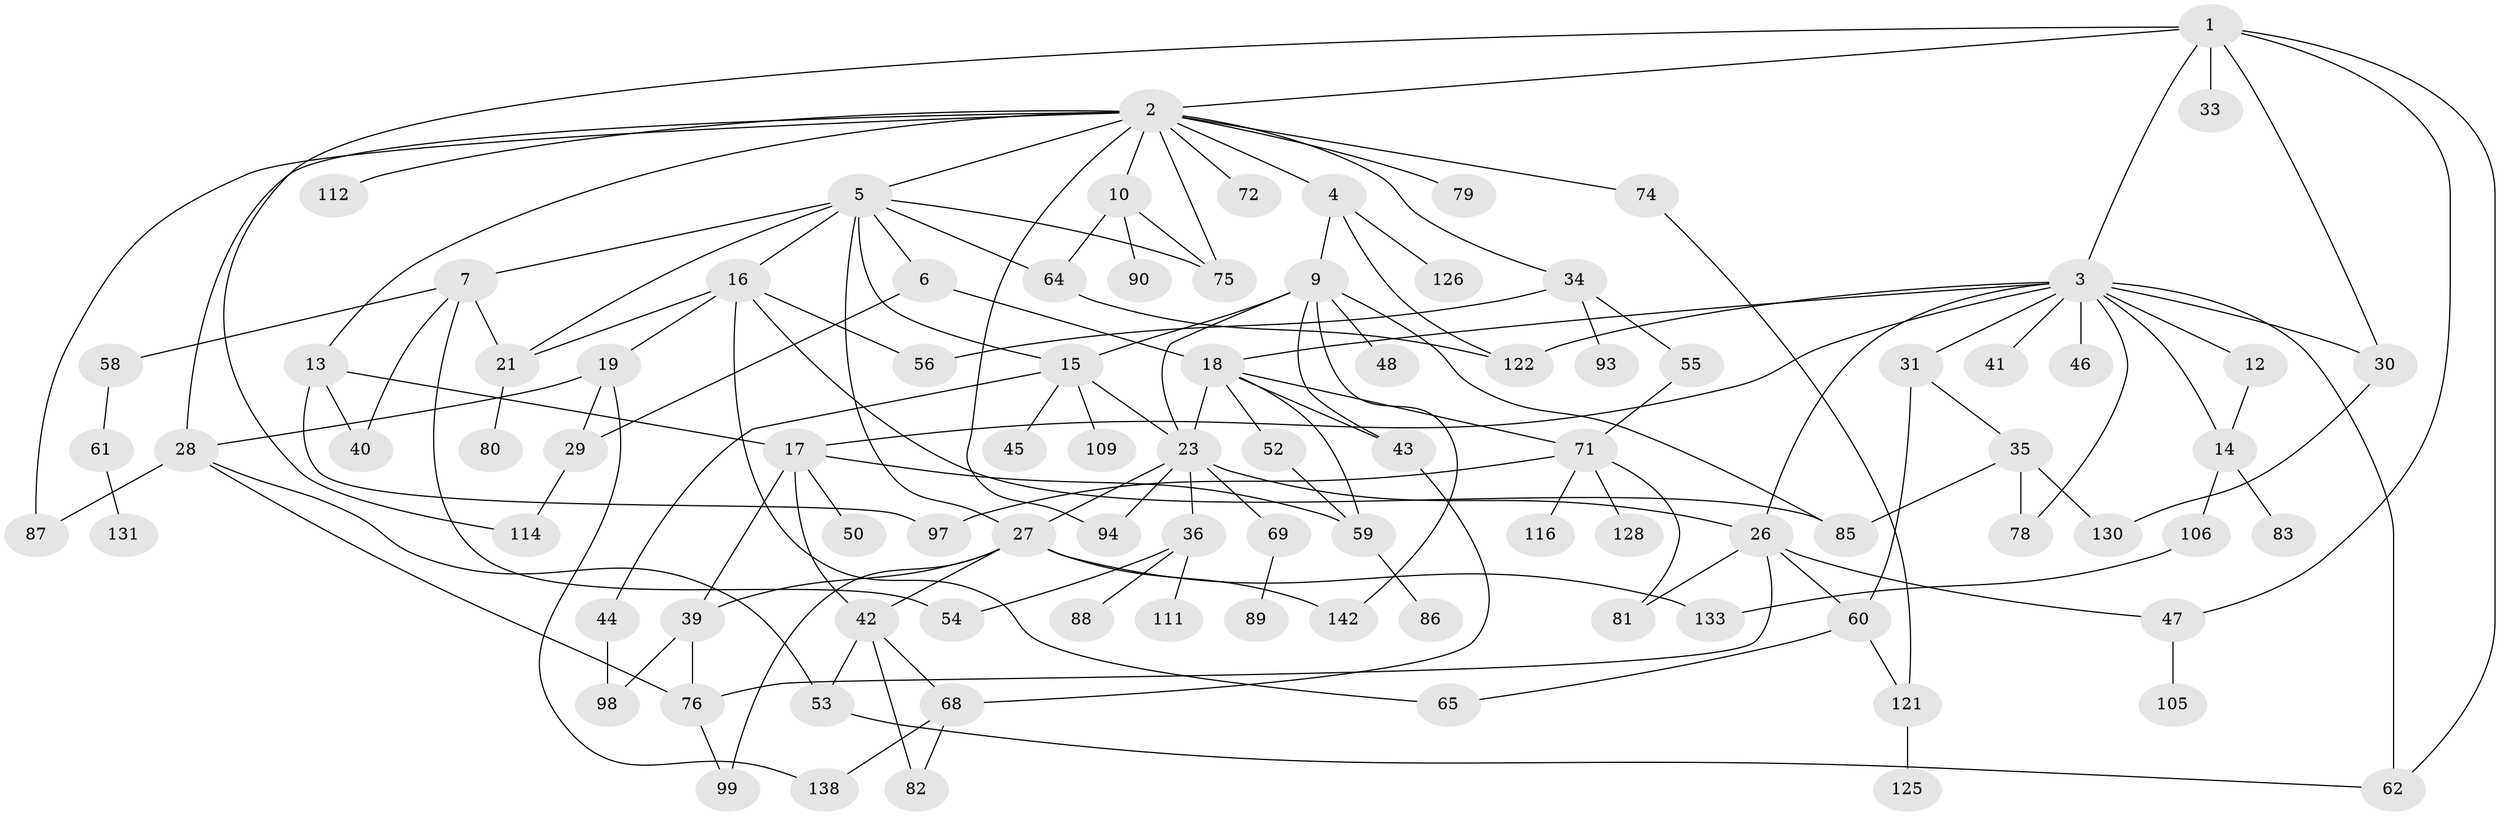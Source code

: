 // original degree distribution, {6: 0.02112676056338028, 7: 0.02112676056338028, 4: 0.11971830985915492, 2: 0.33098591549295775, 5: 0.07042253521126761, 9: 0.007042253521126761, 8: 0.007042253521126761, 3: 0.20422535211267606, 1: 0.21830985915492956}
// Generated by graph-tools (version 1.1) at 2025/41/03/06/25 10:41:28]
// undirected, 93 vertices, 144 edges
graph export_dot {
graph [start="1"]
  node [color=gray90,style=filled];
  1 [super="+141"];
  2 [super="+8"];
  3 [super="+11"];
  4 [super="+96"];
  5 [super="+77"];
  6 [super="+24"];
  7;
  9 [super="+49"];
  10 [super="+32"];
  12;
  13 [super="+38"];
  14 [super="+57"];
  15 [super="+103"];
  16 [super="+22"];
  17 [super="+20"];
  18 [super="+104"];
  19 [super="+123"];
  21 [super="+95"];
  23 [super="+25"];
  26 [super="+67"];
  27 [super="+84"];
  28 [super="+127"];
  29;
  30 [super="+118"];
  31 [super="+51"];
  33;
  34 [super="+37"];
  35;
  36 [super="+63"];
  39;
  40 [super="+139"];
  41;
  42;
  43;
  44;
  45;
  46;
  47 [super="+73"];
  48;
  50 [super="+115"];
  52;
  53 [super="+119"];
  54 [super="+134"];
  55 [super="+132"];
  56 [super="+70"];
  58;
  59 [super="+91"];
  60 [super="+102"];
  61 [super="+137"];
  62;
  64 [super="+66"];
  65;
  68 [super="+124"];
  69;
  71 [super="+107"];
  72;
  74;
  75;
  76 [super="+113"];
  78;
  79;
  80;
  81;
  82;
  83 [super="+92"];
  85;
  86;
  87 [super="+100"];
  88;
  89 [super="+140"];
  90 [super="+117"];
  93 [super="+120"];
  94;
  97 [super="+108"];
  98 [super="+101"];
  99 [super="+110"];
  105;
  106 [super="+135"];
  109;
  111;
  112;
  114 [super="+129"];
  116;
  121 [super="+136"];
  122;
  125;
  126;
  128;
  130;
  131;
  133;
  138;
  142;
  1 -- 2;
  1 -- 3;
  1 -- 33;
  1 -- 47;
  1 -- 62;
  1 -- 30;
  1 -- 114;
  2 -- 4;
  2 -- 5;
  2 -- 28;
  2 -- 79;
  2 -- 87;
  2 -- 34;
  2 -- 72;
  2 -- 10;
  2 -- 74;
  2 -- 75;
  2 -- 13;
  2 -- 112;
  2 -- 94;
  3 -- 12;
  3 -- 18;
  3 -- 30;
  3 -- 31;
  3 -- 41;
  3 -- 46;
  3 -- 14;
  3 -- 78;
  3 -- 122;
  3 -- 62;
  3 -- 17;
  3 -- 26;
  4 -- 9;
  4 -- 126;
  4 -- 122;
  5 -- 6;
  5 -- 7;
  5 -- 15;
  5 -- 16;
  5 -- 64;
  5 -- 21;
  5 -- 75;
  5 -- 27;
  6 -- 18;
  6 -- 29;
  7 -- 58;
  7 -- 54;
  7 -- 40;
  7 -- 21;
  9 -- 23;
  9 -- 48;
  9 -- 142;
  9 -- 43;
  9 -- 85;
  9 -- 15;
  10 -- 64;
  10 -- 90;
  10 -- 75;
  12 -- 14;
  13 -- 17;
  13 -- 97;
  13 -- 40;
  14 -- 83;
  14 -- 106;
  15 -- 44;
  15 -- 45;
  15 -- 23;
  15 -- 109;
  16 -- 19;
  16 -- 21;
  16 -- 65;
  16 -- 56;
  16 -- 85;
  17 -- 39;
  17 -- 50;
  17 -- 42;
  17 -- 59;
  18 -- 43;
  18 -- 52;
  18 -- 59;
  18 -- 23;
  18 -- 71;
  19 -- 138;
  19 -- 29;
  19 -- 28;
  21 -- 80;
  23 -- 27;
  23 -- 94;
  23 -- 36;
  23 -- 69;
  23 -- 26;
  26 -- 60;
  26 -- 81;
  26 -- 47;
  26 -- 76;
  27 -- 39;
  27 -- 99;
  27 -- 133;
  27 -- 142;
  27 -- 42;
  28 -- 76;
  28 -- 53;
  28 -- 87;
  29 -- 114;
  30 -- 130;
  31 -- 35;
  31 -- 60;
  34 -- 55;
  34 -- 56;
  34 -- 93;
  35 -- 78;
  35 -- 130;
  35 -- 85;
  36 -- 54;
  36 -- 111;
  36 -- 88;
  39 -- 76;
  39 -- 98;
  42 -- 53;
  42 -- 68;
  42 -- 82;
  43 -- 68;
  44 -- 98;
  47 -- 105;
  52 -- 59;
  53 -- 62;
  55 -- 71;
  58 -- 61;
  59 -- 86;
  60 -- 121;
  60 -- 65;
  61 -- 131;
  64 -- 122;
  68 -- 82;
  68 -- 138;
  69 -- 89;
  71 -- 128;
  71 -- 81;
  71 -- 97;
  71 -- 116;
  74 -- 121;
  76 -- 99;
  106 -- 133;
  121 -- 125;
}
